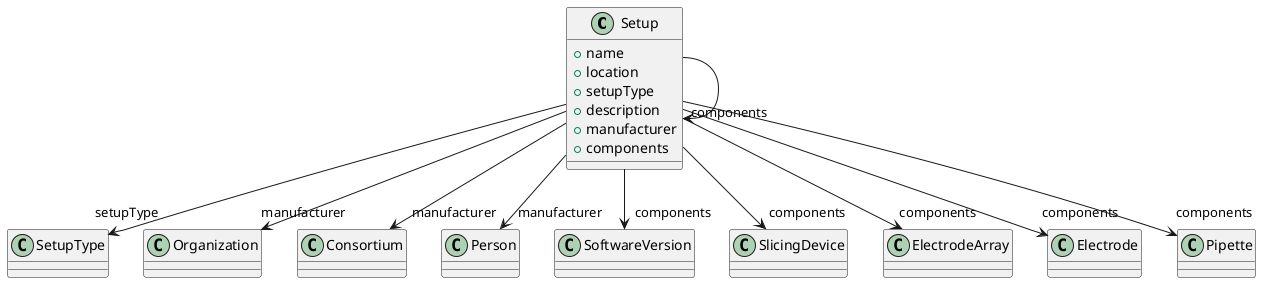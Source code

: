 @startuml
class Setup {
+name
+location
+setupType
+description
+manufacturer
+components

}
Setup -d-> "setupType" SetupType
Setup -d-> "manufacturer" Organization
Setup -d-> "manufacturer" Consortium
Setup -d-> "manufacturer" Person
Setup -d-> "components" SoftwareVersion
Setup -d-> "components" Setup
Setup -d-> "components" SlicingDevice
Setup -d-> "components" ElectrodeArray
Setup -d-> "components" Electrode
Setup -d-> "components" Pipette

@enduml